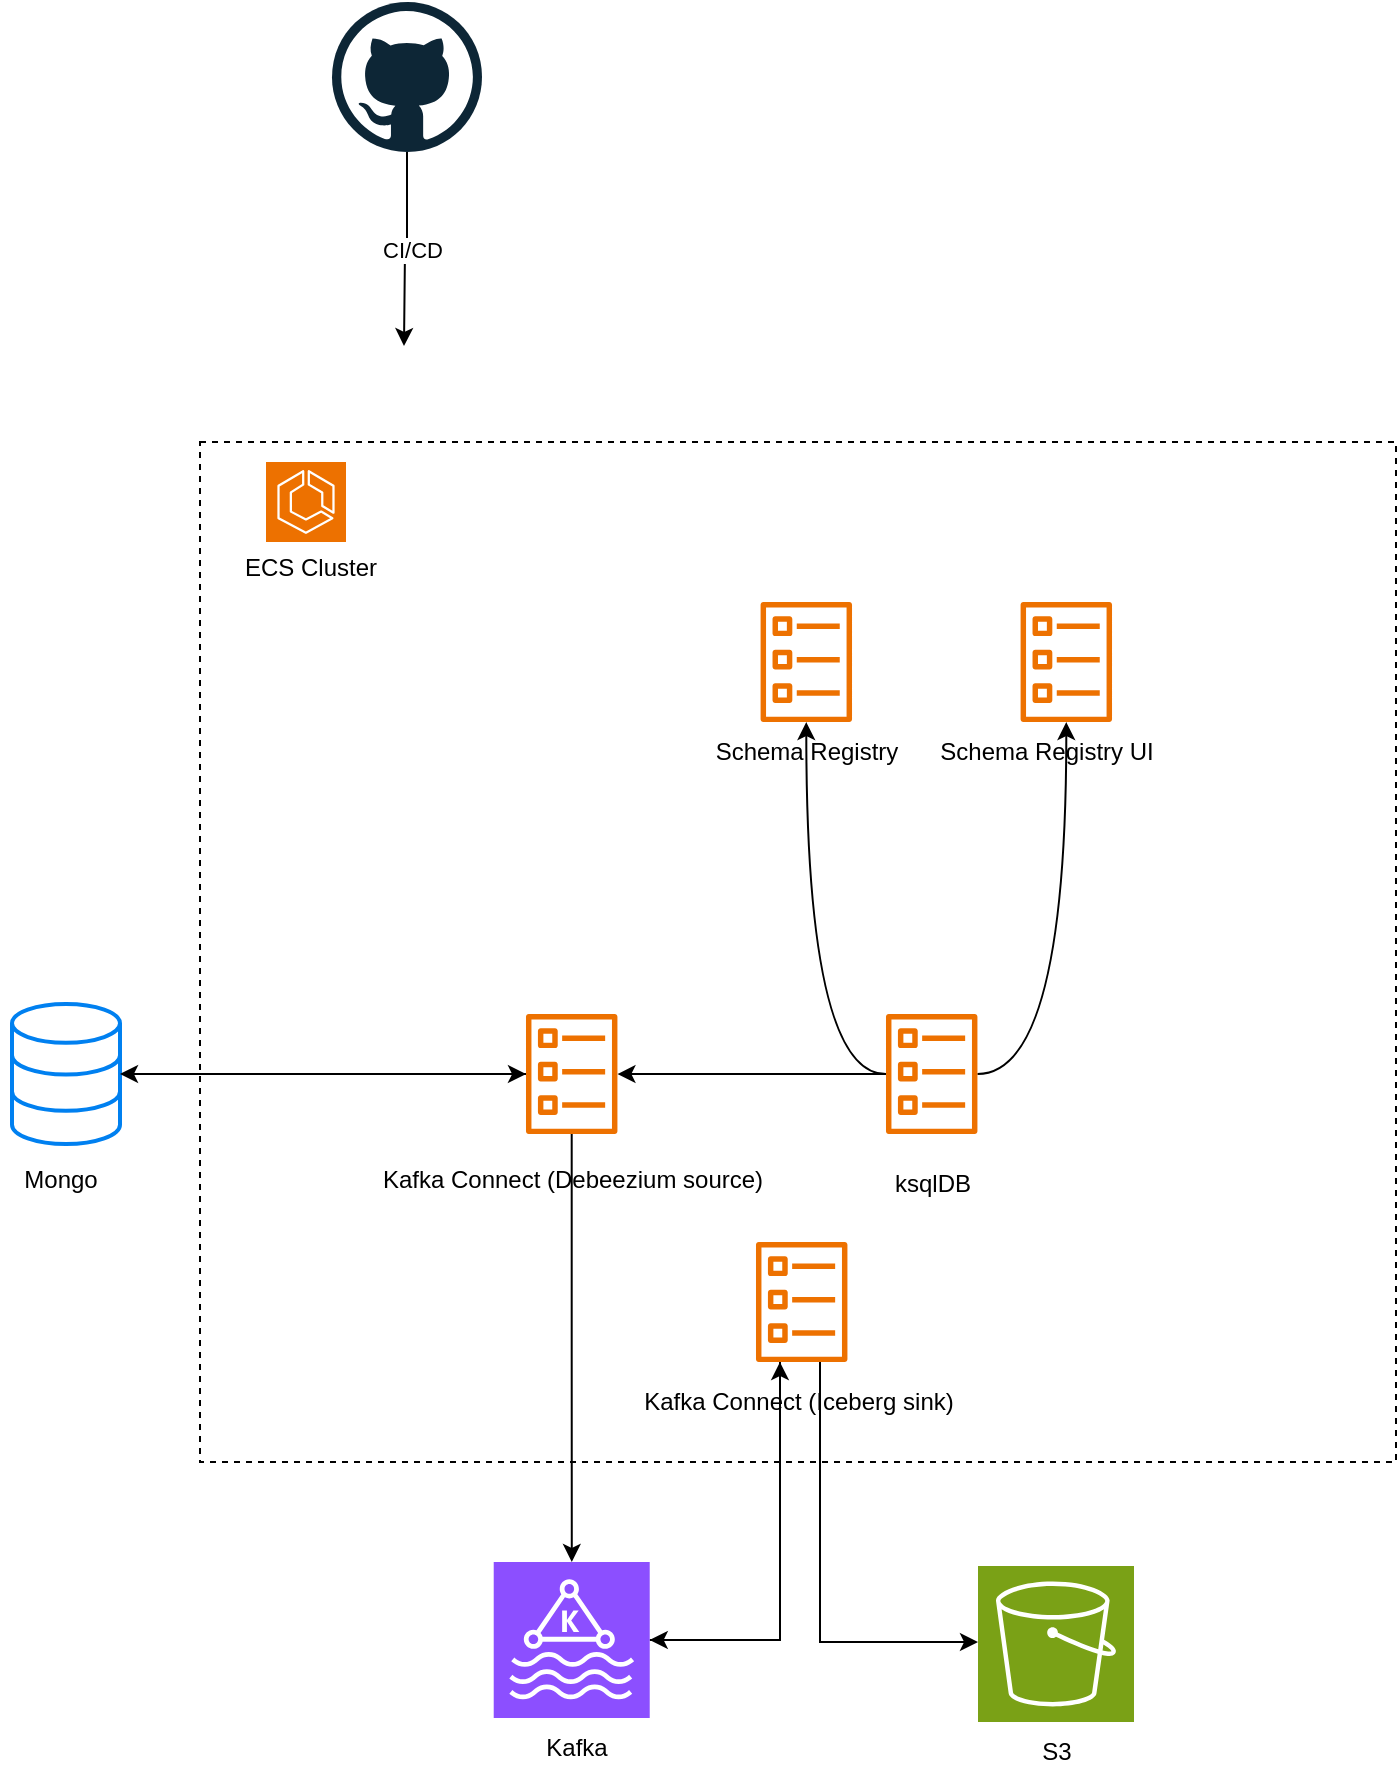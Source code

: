 <mxfile version="24.3.1" type="device">
  <diagram name="Página-1" id="w0RAQumwZT_6oqX5rM94">
    <mxGraphModel dx="1434" dy="1957" grid="1" gridSize="10" guides="1" tooltips="1" connect="1" arrows="1" fold="1" page="1" pageScale="1" pageWidth="827" pageHeight="1169" math="0" shadow="0">
      <root>
        <mxCell id="0" />
        <mxCell id="1" parent="0" />
        <mxCell id="sO7cZ2m3Egwk4QlAmwa1-44" value="" style="sketch=0;points=[[0,0,0],[0.25,0,0],[0.5,0,0],[0.75,0,0],[1,0,0],[0,1,0],[0.25,1,0],[0.5,1,0],[0.75,1,0],[1,1,0],[0,0.25,0],[0,0.5,0],[0,0.75,0],[1,0.25,0],[1,0.5,0],[1,0.75,0]];outlineConnect=0;fontColor=#232F3E;fillColor=#7AA116;strokeColor=#ffffff;dashed=0;verticalLabelPosition=bottom;verticalAlign=top;align=center;html=1;fontSize=12;fontStyle=0;aspect=fixed;shape=mxgraph.aws4.resourceIcon;resIcon=mxgraph.aws4.s3;" vertex="1" parent="1">
          <mxGeometry x="599" y="422" width="78" height="78" as="geometry" />
        </mxCell>
        <mxCell id="sO7cZ2m3Egwk4QlAmwa1-8" value="" style="rounded=0;whiteSpace=wrap;html=1;dashed=1;" vertex="1" parent="1">
          <mxGeometry x="210" y="-140" width="598" height="510" as="geometry" />
        </mxCell>
        <mxCell id="sO7cZ2m3Egwk4QlAmwa1-38" style="edgeStyle=orthogonalEdgeStyle;rounded=0;orthogonalLoop=1;jettySize=auto;html=1;" edge="1" parent="1" source="sO7cZ2m3Egwk4QlAmwa1-1" target="sO7cZ2m3Egwk4QlAmwa1-24">
          <mxGeometry relative="1" as="geometry" />
        </mxCell>
        <mxCell id="sO7cZ2m3Egwk4QlAmwa1-1" value="" style="html=1;verticalLabelPosition=bottom;align=center;labelBackgroundColor=#ffffff;verticalAlign=top;strokeWidth=2;strokeColor=#0080F0;shadow=0;dashed=0;shape=mxgraph.ios7.icons.data;" vertex="1" parent="1">
          <mxGeometry x="116" y="141.03" width="54" height="70" as="geometry" />
        </mxCell>
        <mxCell id="sO7cZ2m3Egwk4QlAmwa1-2" value="Mongo" style="text;html=1;align=center;verticalAlign=middle;resizable=0;points=[];autosize=1;strokeColor=none;fillColor=none;" vertex="1" parent="1">
          <mxGeometry x="110" y="214" width="60" height="30" as="geometry" />
        </mxCell>
        <mxCell id="sO7cZ2m3Egwk4QlAmwa1-52" style="edgeStyle=orthogonalEdgeStyle;rounded=0;orthogonalLoop=1;jettySize=auto;html=1;" edge="1" parent="1" source="sO7cZ2m3Egwk4QlAmwa1-3" target="sO7cZ2m3Egwk4QlAmwa1-41">
          <mxGeometry relative="1" as="geometry">
            <Array as="points">
              <mxPoint x="500" y="459" />
            </Array>
          </mxGeometry>
        </mxCell>
        <mxCell id="sO7cZ2m3Egwk4QlAmwa1-3" value="" style="sketch=0;points=[[0,0,0],[0.25,0,0],[0.5,0,0],[0.75,0,0],[1,0,0],[0,1,0],[0.25,1,0],[0.5,1,0],[0.75,1,0],[1,1,0],[0,0.25,0],[0,0.5,0],[0,0.75,0],[1,0.25,0],[1,0.5,0],[1,0.75,0]];outlineConnect=0;fontColor=#232F3E;fillColor=#8C4FFF;strokeColor=#ffffff;dashed=0;verticalLabelPosition=bottom;verticalAlign=top;align=center;html=1;fontSize=12;fontStyle=0;aspect=fixed;shape=mxgraph.aws4.resourceIcon;resIcon=mxgraph.aws4.managed_streaming_for_kafka;" vertex="1" parent="1">
          <mxGeometry x="356.86" y="420" width="78" height="78" as="geometry" />
        </mxCell>
        <mxCell id="sO7cZ2m3Egwk4QlAmwa1-4" value="Kafka" style="text;html=1;align=center;verticalAlign=middle;resizable=0;points=[];autosize=1;strokeColor=none;fillColor=none;" vertex="1" parent="1">
          <mxGeometry x="372.71" y="498" width="50" height="30" as="geometry" />
        </mxCell>
        <mxCell id="sO7cZ2m3Egwk4QlAmwa1-9" value="&lt;div&gt;Schema Registry&lt;/div&gt;" style="text;html=1;align=center;verticalAlign=middle;resizable=0;points=[];autosize=1;strokeColor=none;fillColor=none;" vertex="1" parent="1">
          <mxGeometry x="458.15" y="0.05" width="110" height="30" as="geometry" />
        </mxCell>
        <mxCell id="sO7cZ2m3Egwk4QlAmwa1-7" value="" style="shape=image;html=1;verticalAlign=top;verticalLabelPosition=bottom;labelBackgroundColor=#ffffff;imageAspect=0;aspect=fixed;image=https://cdn4.iconfinder.com/data/icons/winter-255/64/Winter_Iceberg-128.png" vertex="1" parent="1">
          <mxGeometry x="648.15" y="400" width="50" height="50" as="geometry" />
        </mxCell>
        <mxCell id="sO7cZ2m3Egwk4QlAmwa1-10" value="" style="sketch=0;points=[[0,0,0],[0.25,0,0],[0.5,0,0],[0.75,0,0],[1,0,0],[0,1,0],[0.25,1,0],[0.5,1,0],[0.75,1,0],[1,1,0],[0,0.25,0],[0,0.5,0],[0,0.75,0],[1,0.25,0],[1,0.5,0],[1,0.75,0]];outlineConnect=0;fontColor=#232F3E;fillColor=#ED7100;strokeColor=#ffffff;dashed=0;verticalLabelPosition=bottom;verticalAlign=top;align=center;html=1;fontSize=12;fontStyle=0;aspect=fixed;shape=mxgraph.aws4.resourceIcon;resIcon=mxgraph.aws4.ecs;" vertex="1" parent="1">
          <mxGeometry x="243" y="-130" width="40" height="40" as="geometry" />
        </mxCell>
        <mxCell id="sO7cZ2m3Egwk4QlAmwa1-11" value="ECS Cluster&lt;div&gt;&lt;br&gt;&lt;/div&gt;" style="text;html=1;align=center;verticalAlign=middle;resizable=0;points=[];autosize=1;strokeColor=none;fillColor=none;" vertex="1" parent="1">
          <mxGeometry x="220" y="-90.0" width="90" height="40" as="geometry" />
        </mxCell>
        <mxCell id="sO7cZ2m3Egwk4QlAmwa1-19" style="edgeStyle=orthogonalEdgeStyle;rounded=0;orthogonalLoop=1;jettySize=auto;html=1;" edge="1" parent="1" source="sO7cZ2m3Egwk4QlAmwa1-21">
          <mxGeometry relative="1" as="geometry">
            <mxPoint x="312" y="-188" as="targetPoint" />
          </mxGeometry>
        </mxCell>
        <mxCell id="sO7cZ2m3Egwk4QlAmwa1-20" value="CI/CD" style="edgeLabel;html=1;align=center;verticalAlign=middle;resizable=0;points=[];" vertex="1" connectable="0" parent="sO7cZ2m3Egwk4QlAmwa1-19">
          <mxGeometry x="0.008" y="3" relative="1" as="geometry">
            <mxPoint as="offset" />
          </mxGeometry>
        </mxCell>
        <mxCell id="sO7cZ2m3Egwk4QlAmwa1-21" value="" style="dashed=0;outlineConnect=0;html=1;align=center;labelPosition=center;verticalLabelPosition=bottom;verticalAlign=top;shape=mxgraph.weblogos.github" vertex="1" parent="1">
          <mxGeometry x="276" y="-360" width="75" height="75" as="geometry" />
        </mxCell>
        <mxCell id="sO7cZ2m3Egwk4QlAmwa1-22" value="ksqlDB" style="text;html=1;align=center;verticalAlign=middle;resizable=0;points=[];autosize=1;strokeColor=none;fillColor=none;" vertex="1" parent="1">
          <mxGeometry x="545.86" y="216" width="60" height="30" as="geometry" />
        </mxCell>
        <mxCell id="sO7cZ2m3Egwk4QlAmwa1-30" style="rounded=0;orthogonalLoop=1;jettySize=auto;html=1;edgeStyle=orthogonalEdgeStyle;curved=1;" edge="1" parent="1" source="sO7cZ2m3Egwk4QlAmwa1-23" target="sO7cZ2m3Egwk4QlAmwa1-24">
          <mxGeometry relative="1" as="geometry" />
        </mxCell>
        <mxCell id="sO7cZ2m3Egwk4QlAmwa1-39" style="edgeStyle=orthogonalEdgeStyle;rounded=0;orthogonalLoop=1;jettySize=auto;html=1;curved=1;" edge="1" parent="1" source="sO7cZ2m3Egwk4QlAmwa1-23" target="sO7cZ2m3Egwk4QlAmwa1-27">
          <mxGeometry relative="1" as="geometry" />
        </mxCell>
        <mxCell id="sO7cZ2m3Egwk4QlAmwa1-40" style="edgeStyle=orthogonalEdgeStyle;rounded=0;orthogonalLoop=1;jettySize=auto;html=1;curved=1;" edge="1" parent="1" source="sO7cZ2m3Egwk4QlAmwa1-23" target="sO7cZ2m3Egwk4QlAmwa1-25">
          <mxGeometry relative="1" as="geometry" />
        </mxCell>
        <mxCell id="sO7cZ2m3Egwk4QlAmwa1-23" value="" style="sketch=0;outlineConnect=0;fontColor=#232F3E;gradientColor=none;fillColor=#ED7100;strokeColor=none;dashed=0;verticalLabelPosition=bottom;verticalAlign=top;align=center;html=1;fontSize=12;fontStyle=0;aspect=fixed;pointerEvents=1;shape=mxgraph.aws4.ecs_task;" vertex="1" parent="1">
          <mxGeometry x="552.71" y="146" width="46.29" height="60.05" as="geometry" />
        </mxCell>
        <mxCell id="sO7cZ2m3Egwk4QlAmwa1-35" style="edgeStyle=orthogonalEdgeStyle;rounded=0;orthogonalLoop=1;jettySize=auto;html=1;" edge="1" parent="1" source="sO7cZ2m3Egwk4QlAmwa1-24" target="sO7cZ2m3Egwk4QlAmwa1-1">
          <mxGeometry relative="1" as="geometry" />
        </mxCell>
        <mxCell id="sO7cZ2m3Egwk4QlAmwa1-37" style="edgeStyle=orthogonalEdgeStyle;rounded=0;orthogonalLoop=1;jettySize=auto;html=1;" edge="1" parent="1" source="sO7cZ2m3Egwk4QlAmwa1-24" target="sO7cZ2m3Egwk4QlAmwa1-3">
          <mxGeometry relative="1" as="geometry" />
        </mxCell>
        <mxCell id="sO7cZ2m3Egwk4QlAmwa1-24" value="" style="sketch=0;outlineConnect=0;fontColor=#232F3E;gradientColor=none;fillColor=#ED7100;strokeColor=none;dashed=0;verticalLabelPosition=bottom;verticalAlign=top;align=center;html=1;fontSize=12;fontStyle=0;aspect=fixed;pointerEvents=1;shape=mxgraph.aws4.ecs_task;" vertex="1" parent="1">
          <mxGeometry x="372.71" y="146" width="46.29" height="60.05" as="geometry" />
        </mxCell>
        <mxCell id="sO7cZ2m3Egwk4QlAmwa1-25" value="" style="sketch=0;outlineConnect=0;fontColor=#232F3E;gradientColor=none;fillColor=#ED7100;strokeColor=none;dashed=0;verticalLabelPosition=bottom;verticalAlign=top;align=center;html=1;fontSize=12;fontStyle=0;aspect=fixed;pointerEvents=1;shape=mxgraph.aws4.ecs_task;" vertex="1" parent="1">
          <mxGeometry x="490.01" y="-60.0" width="46.29" height="60.05" as="geometry" />
        </mxCell>
        <mxCell id="sO7cZ2m3Egwk4QlAmwa1-26" value="&lt;div&gt;Schema Registry UI&lt;/div&gt;" style="text;html=1;align=center;verticalAlign=middle;resizable=0;points=[];autosize=1;strokeColor=none;fillColor=none;" vertex="1" parent="1">
          <mxGeometry x="568.15" y="0.05" width="130" height="30" as="geometry" />
        </mxCell>
        <mxCell id="sO7cZ2m3Egwk4QlAmwa1-27" value="" style="sketch=0;outlineConnect=0;fontColor=#232F3E;gradientColor=none;fillColor=#ED7100;strokeColor=none;dashed=0;verticalLabelPosition=bottom;verticalAlign=top;align=center;html=1;fontSize=12;fontStyle=0;aspect=fixed;pointerEvents=1;shape=mxgraph.aws4.ecs_task;" vertex="1" parent="1">
          <mxGeometry x="620.01" y="-60" width="46.29" height="60.05" as="geometry" />
        </mxCell>
        <mxCell id="sO7cZ2m3Egwk4QlAmwa1-43" style="edgeStyle=orthogonalEdgeStyle;rounded=0;orthogonalLoop=1;jettySize=auto;html=1;" edge="1" parent="1" source="sO7cZ2m3Egwk4QlAmwa1-41" target="sO7cZ2m3Egwk4QlAmwa1-3">
          <mxGeometry relative="1" as="geometry">
            <Array as="points">
              <mxPoint x="500" y="459" />
            </Array>
          </mxGeometry>
        </mxCell>
        <mxCell id="sO7cZ2m3Egwk4QlAmwa1-13" value="&lt;div&gt;Kafka Connect (Debeezium source)&lt;/div&gt;" style="text;html=1;align=center;verticalAlign=middle;resizable=0;points=[];autosize=1;strokeColor=none;fillColor=none;" vertex="1" parent="1">
          <mxGeometry x="290.86" y="214" width="210" height="30" as="geometry" />
        </mxCell>
        <mxCell id="sO7cZ2m3Egwk4QlAmwa1-45" style="edgeStyle=orthogonalEdgeStyle;rounded=0;orthogonalLoop=1;jettySize=auto;html=1;" edge="1" parent="1" source="sO7cZ2m3Egwk4QlAmwa1-41" target="sO7cZ2m3Egwk4QlAmwa1-44">
          <mxGeometry relative="1" as="geometry">
            <Array as="points">
              <mxPoint x="520" y="460" />
            </Array>
          </mxGeometry>
        </mxCell>
        <mxCell id="sO7cZ2m3Egwk4QlAmwa1-41" value="" style="sketch=0;outlineConnect=0;fontColor=#232F3E;gradientColor=none;fillColor=#ED7100;strokeColor=none;dashed=0;verticalLabelPosition=bottom;verticalAlign=top;align=center;html=1;fontSize=12;fontStyle=0;aspect=fixed;pointerEvents=1;shape=mxgraph.aws4.ecs_task;" vertex="1" parent="1">
          <mxGeometry x="487.71" y="260" width="46.29" height="60.05" as="geometry" />
        </mxCell>
        <mxCell id="sO7cZ2m3Egwk4QlAmwa1-42" value="&lt;div&gt;Kafka Connect (Iceberg sink)&lt;/div&gt;" style="text;html=1;align=center;verticalAlign=middle;resizable=0;points=[];autosize=1;strokeColor=none;fillColor=none;" vertex="1" parent="1">
          <mxGeometry x="419.0" y="325.05" width="180" height="30" as="geometry" />
        </mxCell>
        <mxCell id="sO7cZ2m3Egwk4QlAmwa1-47" value="S3" style="text;html=1;align=center;verticalAlign=middle;resizable=0;points=[];autosize=1;strokeColor=none;fillColor=none;" vertex="1" parent="1">
          <mxGeometry x="618" y="500" width="40" height="30" as="geometry" />
        </mxCell>
      </root>
    </mxGraphModel>
  </diagram>
</mxfile>
